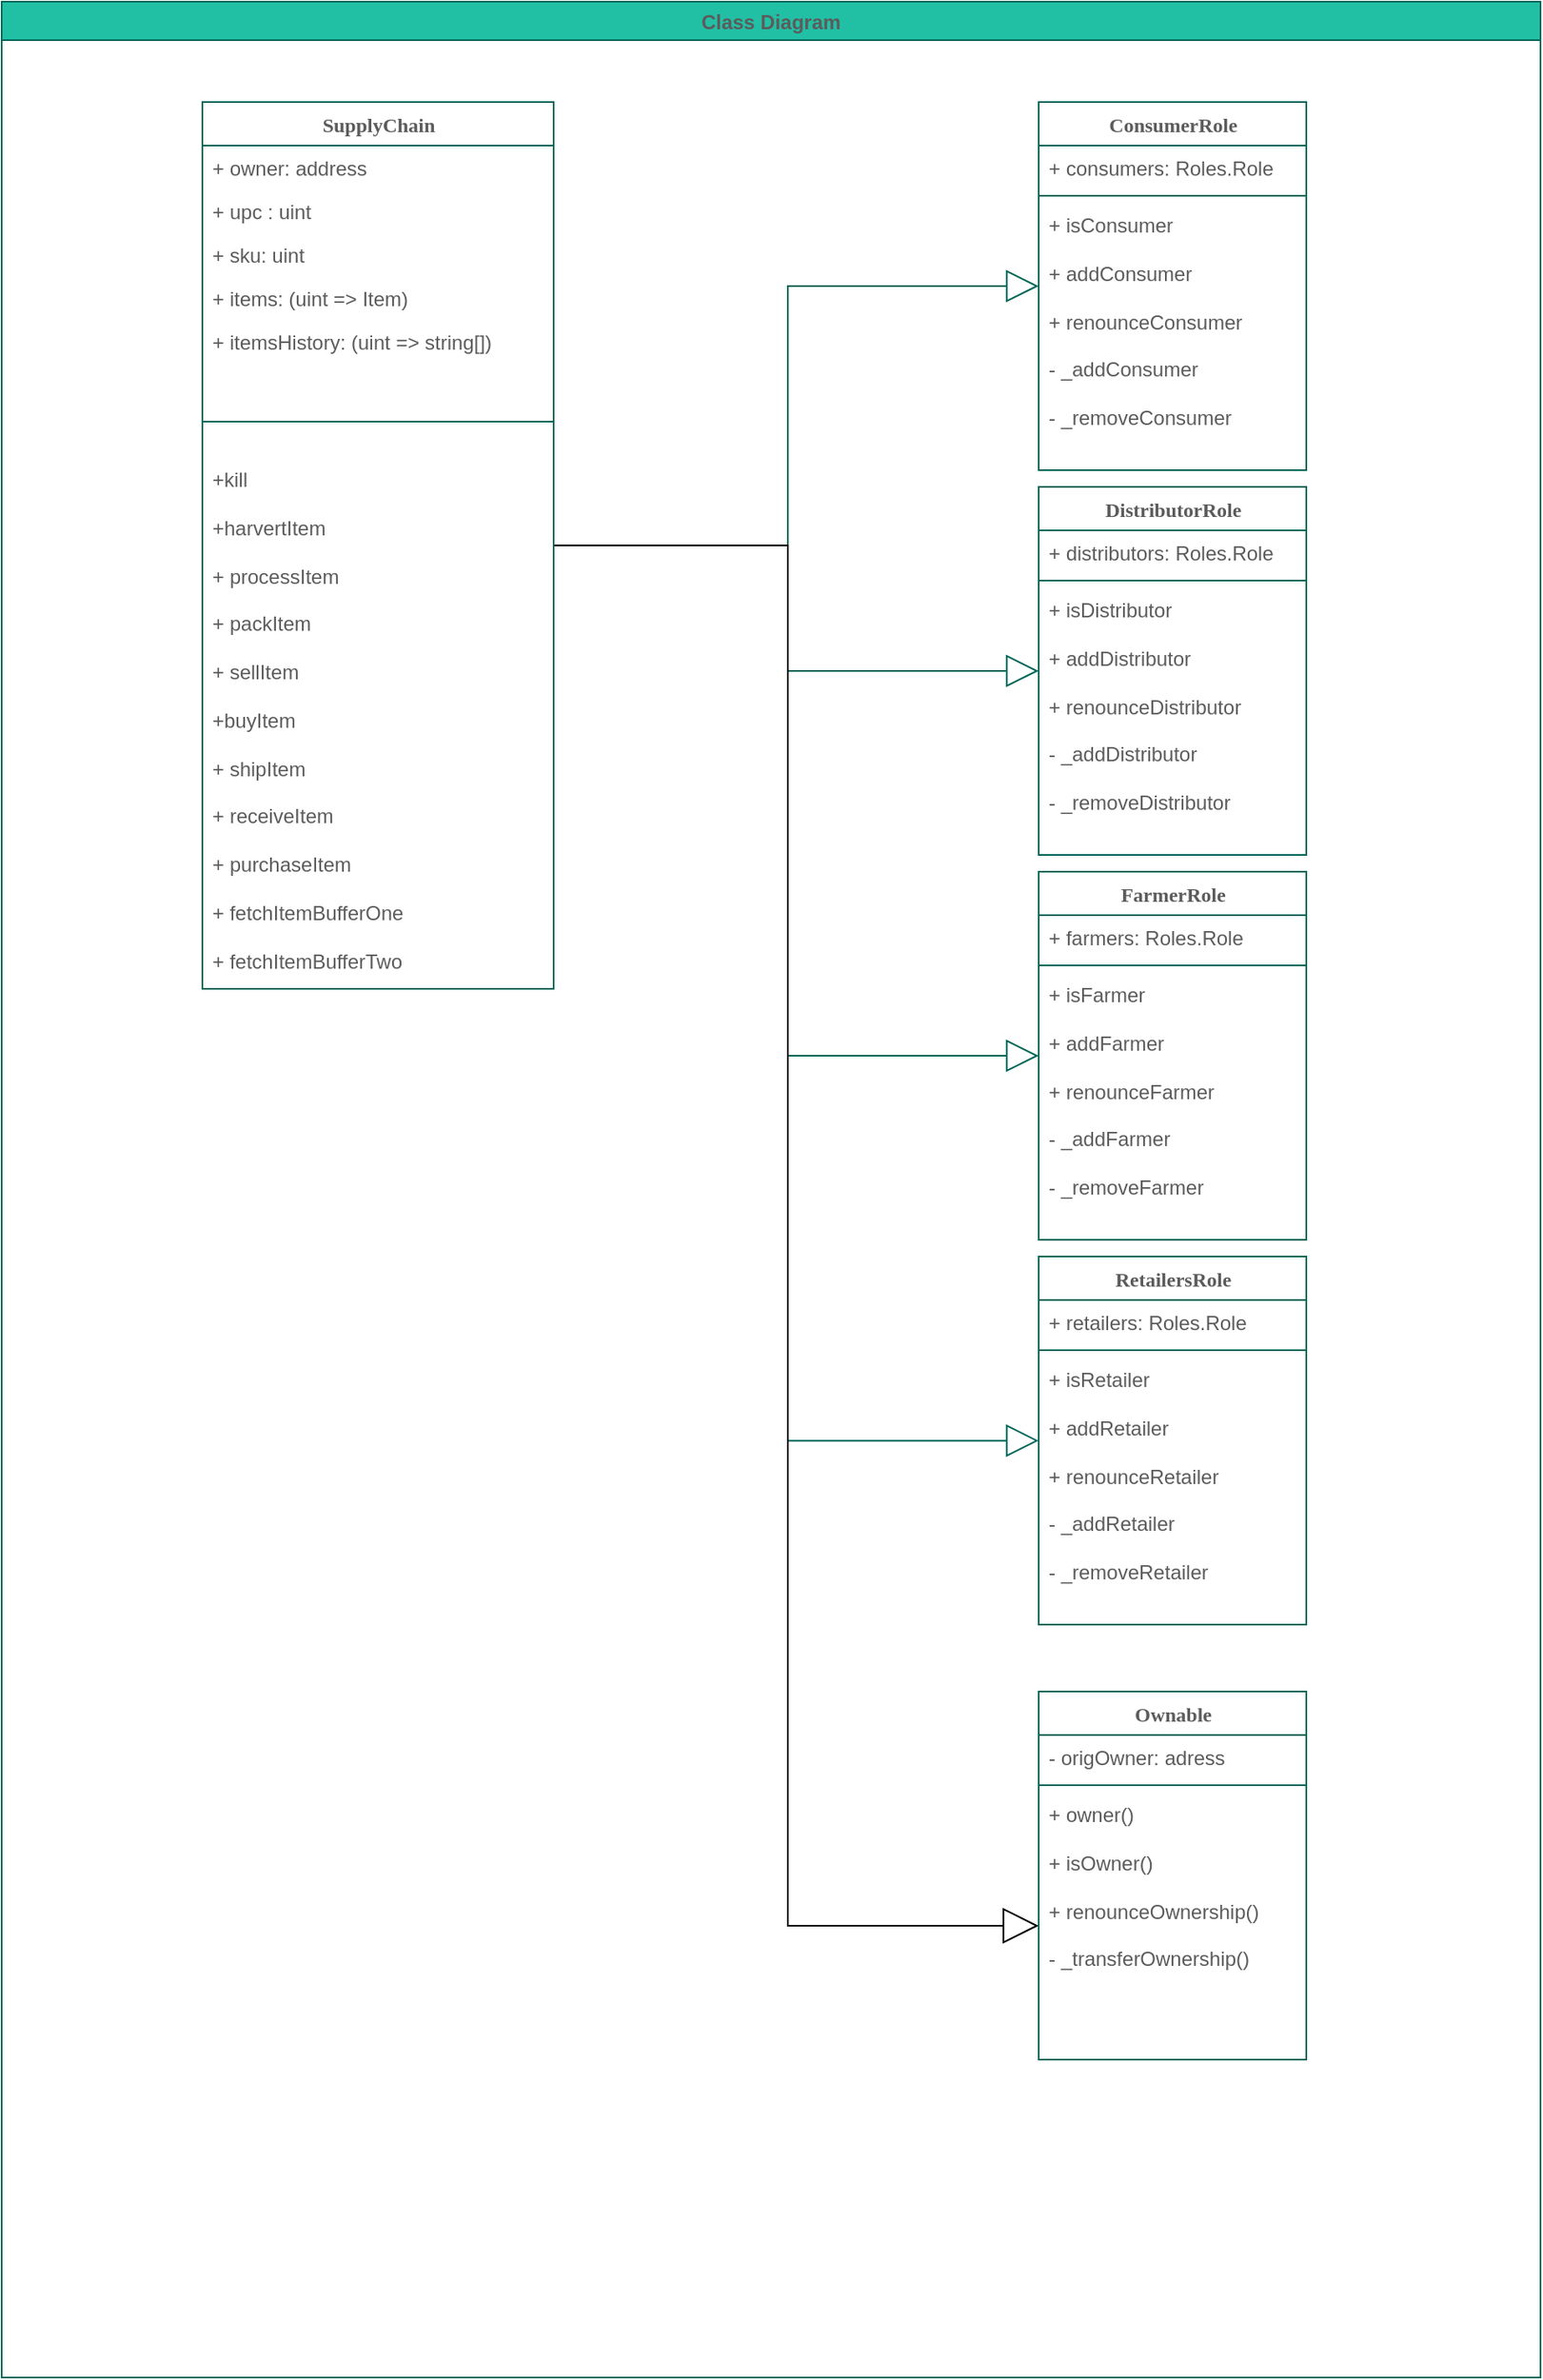 <mxfile version="15.8.6" type="device"><diagram name="Page-1" id="9f46799a-70d6-7492-0946-bef42562c5a5"><mxGraphModel dx="1422" dy="800" grid="1" gridSize="10" guides="1" tooltips="1" connect="1" arrows="1" fold="1" page="1" pageScale="1" pageWidth="1100" pageHeight="850" math="0" shadow="0"><root><mxCell id="0"/><mxCell id="1" parent="0"/><mxCell id="az_spHsR6XTc0bINAgKL-25" style="edgeStyle=orthogonalEdgeStyle;rounded=0;sketch=0;orthogonalLoop=1;jettySize=auto;html=1;fontColor=#5C5C5C;endArrow=block;endFill=0;endSize=17;strokeColor=#006658;strokeWidth=1;fillColor=#21C0A5;" parent="1" source="78961159f06e98e8-43" target="78961159f06e98e8-108" edge="1"><mxGeometry relative="1" as="geometry"/></mxCell><mxCell id="az_spHsR6XTc0bINAgKL-26" style="edgeStyle=orthogonalEdgeStyle;rounded=0;sketch=0;orthogonalLoop=1;jettySize=auto;html=1;fontColor=#5C5C5C;endArrow=block;endFill=0;endSize=17;strokeColor=#006658;strokeWidth=1;fillColor=#21C0A5;" parent="1" source="78961159f06e98e8-43" target="az_spHsR6XTc0bINAgKL-8" edge="1"><mxGeometry relative="1" as="geometry"/></mxCell><mxCell id="az_spHsR6XTc0bINAgKL-27" style="edgeStyle=orthogonalEdgeStyle;rounded=0;sketch=0;orthogonalLoop=1;jettySize=auto;html=1;fontColor=#5C5C5C;endArrow=block;endFill=0;endSize=17;strokeColor=#006658;strokeWidth=1;fillColor=#21C0A5;" parent="1" source="78961159f06e98e8-43" target="az_spHsR6XTc0bINAgKL-12" edge="1"><mxGeometry relative="1" as="geometry"/></mxCell><mxCell id="az_spHsR6XTc0bINAgKL-29" style="edgeStyle=orthogonalEdgeStyle;rounded=0;sketch=0;orthogonalLoop=1;jettySize=auto;html=1;entryX=0;entryY=0.313;entryDx=0;entryDy=0;entryPerimeter=0;fontColor=#5C5C5C;endArrow=block;endFill=0;endSize=17;strokeColor=#006658;strokeWidth=1;fillColor=#21C0A5;" parent="1" source="78961159f06e98e8-43" target="az_spHsR6XTc0bINAgKL-19" edge="1"><mxGeometry relative="1" as="geometry"><Array as="points"><mxPoint x="570" y="355"/><mxPoint x="570" y="890"/></Array></mxGeometry></mxCell><mxCell id="Fj2zQFURgWmySRCrB2nB-6" style="edgeStyle=orthogonalEdgeStyle;rounded=0;orthogonalLoop=1;jettySize=auto;html=1;strokeWidth=1;endArrow=block;endFill=0;endSize=19;" edge="1" parent="1" source="78961159f06e98e8-43" target="Fj2zQFURgWmySRCrB2nB-4"><mxGeometry relative="1" as="geometry"><Array as="points"><mxPoint x="570" y="355"/><mxPoint x="570" y="1180"/></Array></mxGeometry></mxCell><mxCell id="78961159f06e98e8-43" value="SupplyChain" style="swimlane;html=1;fontStyle=1;align=center;verticalAlign=top;childLayout=stackLayout;horizontal=1;startSize=26;horizontalStack=0;resizeParent=1;resizeLast=0;collapsible=1;marginBottom=0;swimlaneFillColor=#ffffff;rounded=0;shadow=0;comic=0;labelBackgroundColor=none;strokeWidth=1;fillColor=none;fontFamily=Verdana;fontSize=12;strokeColor=#006658;fontColor=#5C5C5C;" parent="1" vertex="1"><mxGeometry x="220" y="90" width="210" height="530" as="geometry"/></mxCell><mxCell id="78961159f06e98e8-44" value="+ owner: address" style="text;html=1;strokeColor=none;fillColor=none;align=left;verticalAlign=top;spacingLeft=4;spacingRight=4;whiteSpace=wrap;overflow=hidden;rotatable=0;points=[[0,0.5],[1,0.5]];portConstraint=eastwest;fontColor=#5C5C5C;" parent="78961159f06e98e8-43" vertex="1"><mxGeometry y="26" width="210" height="26" as="geometry"/></mxCell><mxCell id="78961159f06e98e8-45" value="+ upc : uint" style="text;html=1;strokeColor=none;fillColor=none;align=left;verticalAlign=top;spacingLeft=4;spacingRight=4;whiteSpace=wrap;overflow=hidden;rotatable=0;points=[[0,0.5],[1,0.5]];portConstraint=eastwest;fontColor=#5C5C5C;" parent="78961159f06e98e8-43" vertex="1"><mxGeometry y="52" width="210" height="26" as="geometry"/></mxCell><mxCell id="78961159f06e98e8-49" value="+ sku: uint" style="text;html=1;strokeColor=none;fillColor=none;align=left;verticalAlign=top;spacingLeft=4;spacingRight=4;whiteSpace=wrap;overflow=hidden;rotatable=0;points=[[0,0.5],[1,0.5]];portConstraint=eastwest;fontColor=#5C5C5C;" parent="78961159f06e98e8-43" vertex="1"><mxGeometry y="78" width="210" height="26" as="geometry"/></mxCell><mxCell id="78961159f06e98e8-50" value="+ items: (uint =&amp;gt; Item)" style="text;html=1;strokeColor=none;fillColor=none;align=left;verticalAlign=top;spacingLeft=4;spacingRight=4;whiteSpace=wrap;overflow=hidden;rotatable=0;points=[[0,0.5],[1,0.5]];portConstraint=eastwest;fontColor=#5C5C5C;" parent="78961159f06e98e8-43" vertex="1"><mxGeometry y="104" width="210" height="26" as="geometry"/></mxCell><mxCell id="az_spHsR6XTc0bINAgKL-1" value="+ itemsHistory: (uint =&amp;gt; string[])" style="text;html=1;strokeColor=none;fillColor=none;align=left;verticalAlign=top;spacingLeft=4;spacingRight=4;whiteSpace=wrap;overflow=hidden;rotatable=0;points=[[0,0.5],[1,0.5]];portConstraint=eastwest;fontColor=#5C5C5C;" parent="78961159f06e98e8-43" vertex="1"><mxGeometry y="130" width="210" height="40" as="geometry"/></mxCell><mxCell id="78961159f06e98e8-51" value="" style="line;html=1;strokeWidth=1;fillColor=none;align=left;verticalAlign=middle;spacingTop=-1;spacingLeft=3;spacingRight=3;rotatable=0;labelPosition=right;points=[];portConstraint=eastwest;strokeColor=#006658;fontColor=#5C5C5C;" parent="78961159f06e98e8-43" vertex="1"><mxGeometry y="170" width="210" height="42" as="geometry"/></mxCell><mxCell id="78961159f06e98e8-52" value="+kill&lt;br&gt;&lt;br&gt;+harvertItem&lt;br&gt;&lt;br&gt;+ processItem&lt;br&gt;&lt;br&gt;+ packItem&lt;br&gt;&lt;br&gt;+ sellItem&lt;br&gt;&lt;br&gt;+buyItem&lt;br&gt;&lt;br&gt;+ shipItem&lt;br&gt;&lt;br&gt;+ receiveItem&lt;br&gt;&lt;br&gt;+ purchaseItem&lt;br&gt;&lt;br&gt;+ fetchItemBufferOne&lt;br&gt;&lt;br&gt;+ fetchItemBufferTwo" style="text;html=1;strokeColor=none;fillColor=none;align=left;verticalAlign=top;spacingLeft=4;spacingRight=4;whiteSpace=wrap;overflow=hidden;rotatable=0;points=[[0,0.5],[1,0.5]];portConstraint=eastwest;fontColor=#5C5C5C;" parent="78961159f06e98e8-43" vertex="1"><mxGeometry y="212" width="210" height="318" as="geometry"/></mxCell><mxCell id="78961159f06e98e8-108" value="ConsumerRole" style="swimlane;html=1;fontStyle=1;align=center;verticalAlign=top;childLayout=stackLayout;horizontal=1;startSize=26;horizontalStack=0;resizeParent=1;resizeLast=0;collapsible=1;marginBottom=0;swimlaneFillColor=#ffffff;rounded=0;shadow=0;comic=0;labelBackgroundColor=none;strokeWidth=1;fillColor=none;fontFamily=Verdana;fontSize=12;strokeColor=#006658;fontColor=#5C5C5C;" parent="1" vertex="1"><mxGeometry x="720" y="90" width="160" height="220" as="geometry"><mxRectangle x="920" y="60" width="110" height="26" as="alternateBounds"/></mxGeometry></mxCell><mxCell id="78961159f06e98e8-109" value="+ consumers: Roles.Role" style="text;html=1;strokeColor=none;fillColor=none;align=left;verticalAlign=top;spacingLeft=4;spacingRight=4;whiteSpace=wrap;overflow=hidden;rotatable=0;points=[[0,0.5],[1,0.5]];portConstraint=eastwest;fontColor=#5C5C5C;" parent="78961159f06e98e8-108" vertex="1"><mxGeometry y="26" width="160" height="26" as="geometry"/></mxCell><mxCell id="78961159f06e98e8-116" value="" style="line;html=1;strokeWidth=1;fillColor=none;align=left;verticalAlign=middle;spacingTop=-1;spacingLeft=3;spacingRight=3;rotatable=0;labelPosition=right;points=[];portConstraint=eastwest;strokeColor=#006658;fontColor=#5C5C5C;" parent="78961159f06e98e8-108" vertex="1"><mxGeometry y="52" width="160" height="8" as="geometry"/></mxCell><mxCell id="78961159f06e98e8-117" value="+ isConsumer&lt;br&gt;&lt;br&gt;+ addConsumer&lt;br&gt;&lt;br&gt;+ renounceConsumer&lt;br&gt;&lt;br&gt;- _addConsumer&lt;br&gt;&lt;br&gt;- _removeConsumer" style="text;html=1;strokeColor=none;fillColor=none;align=left;verticalAlign=top;spacingLeft=4;spacingRight=4;whiteSpace=wrap;overflow=hidden;rotatable=0;points=[[0,0.5],[1,0.5]];portConstraint=eastwest;fontColor=#5C5C5C;" parent="78961159f06e98e8-108" vertex="1"><mxGeometry y="60" width="160" height="160" as="geometry"/></mxCell><mxCell id="az_spHsR6XTc0bINAgKL-8" value="DistributorRole" style="swimlane;html=1;fontStyle=1;align=center;verticalAlign=top;childLayout=stackLayout;horizontal=1;startSize=26;horizontalStack=0;resizeParent=1;resizeLast=0;collapsible=1;marginBottom=0;swimlaneFillColor=#ffffff;rounded=0;shadow=0;comic=0;labelBackgroundColor=none;strokeWidth=1;fillColor=none;fontFamily=Verdana;fontSize=12;strokeColor=#006658;fontColor=#5C5C5C;" parent="1" vertex="1"><mxGeometry x="720" y="320" width="160" height="220" as="geometry"><mxRectangle x="920" y="60" width="110" height="26" as="alternateBounds"/></mxGeometry></mxCell><mxCell id="az_spHsR6XTc0bINAgKL-9" value="+ distributors: Roles.Role" style="text;html=1;strokeColor=none;fillColor=none;align=left;verticalAlign=top;spacingLeft=4;spacingRight=4;whiteSpace=wrap;overflow=hidden;rotatable=0;points=[[0,0.5],[1,0.5]];portConstraint=eastwest;fontColor=#5C5C5C;" parent="az_spHsR6XTc0bINAgKL-8" vertex="1"><mxGeometry y="26" width="160" height="26" as="geometry"/></mxCell><mxCell id="az_spHsR6XTc0bINAgKL-10" value="" style="line;html=1;strokeWidth=1;fillColor=none;align=left;verticalAlign=middle;spacingTop=-1;spacingLeft=3;spacingRight=3;rotatable=0;labelPosition=right;points=[];portConstraint=eastwest;strokeColor=#006658;fontColor=#5C5C5C;" parent="az_spHsR6XTc0bINAgKL-8" vertex="1"><mxGeometry y="52" width="160" height="8" as="geometry"/></mxCell><mxCell id="az_spHsR6XTc0bINAgKL-11" value="&lt;div&gt;+ isDistributor&lt;/div&gt;&lt;div&gt;&lt;br&gt;&lt;/div&gt;&lt;div&gt;+ addDistributor&lt;/div&gt;&lt;div&gt;&lt;br&gt;&lt;/div&gt;&lt;div&gt;+ renounceDistributor&lt;/div&gt;&lt;div&gt;&lt;br&gt;&lt;/div&gt;&lt;div&gt;- _addDistributor&lt;/div&gt;&lt;div&gt;&lt;br&gt;&lt;/div&gt;&lt;div&gt;- _removeDistributor&lt;/div&gt;" style="text;html=1;strokeColor=none;fillColor=none;align=left;verticalAlign=top;spacingLeft=4;spacingRight=4;whiteSpace=wrap;overflow=hidden;rotatable=0;points=[[0,0.5],[1,0.5]];portConstraint=eastwest;fontColor=#5C5C5C;" parent="az_spHsR6XTc0bINAgKL-8" vertex="1"><mxGeometry y="60" width="160" height="160" as="geometry"/></mxCell><mxCell id="az_spHsR6XTc0bINAgKL-12" value="FarmerRole" style="swimlane;html=1;fontStyle=1;align=center;verticalAlign=top;childLayout=stackLayout;horizontal=1;startSize=26;horizontalStack=0;resizeParent=1;resizeLast=0;collapsible=1;marginBottom=0;swimlaneFillColor=#ffffff;rounded=0;shadow=0;comic=0;labelBackgroundColor=none;strokeWidth=1;fillColor=none;fontFamily=Verdana;fontSize=12;strokeColor=#006658;fontColor=#5C5C5C;" parent="1" vertex="1"><mxGeometry x="720" y="550" width="160" height="220" as="geometry"><mxRectangle x="920" y="60" width="110" height="26" as="alternateBounds"/></mxGeometry></mxCell><mxCell id="az_spHsR6XTc0bINAgKL-13" value="+ farmers: Roles.Role" style="text;html=1;strokeColor=none;fillColor=none;align=left;verticalAlign=top;spacingLeft=4;spacingRight=4;whiteSpace=wrap;overflow=hidden;rotatable=0;points=[[0,0.5],[1,0.5]];portConstraint=eastwest;fontColor=#5C5C5C;" parent="az_spHsR6XTc0bINAgKL-12" vertex="1"><mxGeometry y="26" width="160" height="26" as="geometry"/></mxCell><mxCell id="az_spHsR6XTc0bINAgKL-14" value="" style="line;html=1;strokeWidth=1;fillColor=none;align=left;verticalAlign=middle;spacingTop=-1;spacingLeft=3;spacingRight=3;rotatable=0;labelPosition=right;points=[];portConstraint=eastwest;strokeColor=#006658;fontColor=#5C5C5C;" parent="az_spHsR6XTc0bINAgKL-12" vertex="1"><mxGeometry y="52" width="160" height="8" as="geometry"/></mxCell><mxCell id="az_spHsR6XTc0bINAgKL-15" value="&lt;div&gt;+ isFarmer&lt;/div&gt;&lt;div&gt;&lt;br&gt;&lt;/div&gt;&lt;div&gt;+ addFarmer&lt;/div&gt;&lt;div&gt;&lt;br&gt;&lt;/div&gt;&lt;div&gt;+ renounceFarmer&lt;/div&gt;&lt;div&gt;&lt;br&gt;&lt;/div&gt;&lt;div&gt;- _addFarmer&lt;/div&gt;&lt;div&gt;&lt;br&gt;&lt;/div&gt;&lt;div&gt;- _removeFarmer&lt;/div&gt;" style="text;html=1;strokeColor=none;fillColor=none;align=left;verticalAlign=top;spacingLeft=4;spacingRight=4;whiteSpace=wrap;overflow=hidden;rotatable=0;points=[[0,0.5],[1,0.5]];portConstraint=eastwest;fontColor=#5C5C5C;" parent="az_spHsR6XTc0bINAgKL-12" vertex="1"><mxGeometry y="60" width="160" height="160" as="geometry"/></mxCell><mxCell id="az_spHsR6XTc0bINAgKL-16" value="RetailersRole" style="swimlane;html=1;fontStyle=1;align=center;verticalAlign=top;childLayout=stackLayout;horizontal=1;startSize=26;horizontalStack=0;resizeParent=1;resizeLast=0;collapsible=1;marginBottom=0;swimlaneFillColor=#ffffff;rounded=0;shadow=0;comic=0;labelBackgroundColor=none;strokeWidth=1;fillColor=none;fontFamily=Verdana;fontSize=12;strokeColor=#006658;fontColor=#5C5C5C;" parent="1" vertex="1"><mxGeometry x="720" y="780" width="160" height="220" as="geometry"><mxRectangle x="920" y="60" width="110" height="26" as="alternateBounds"/></mxGeometry></mxCell><mxCell id="az_spHsR6XTc0bINAgKL-17" value="+ retailers: Roles.Role" style="text;html=1;strokeColor=none;fillColor=none;align=left;verticalAlign=top;spacingLeft=4;spacingRight=4;whiteSpace=wrap;overflow=hidden;rotatable=0;points=[[0,0.5],[1,0.5]];portConstraint=eastwest;fontColor=#5C5C5C;" parent="az_spHsR6XTc0bINAgKL-16" vertex="1"><mxGeometry y="26" width="160" height="26" as="geometry"/></mxCell><mxCell id="az_spHsR6XTc0bINAgKL-18" value="" style="line;html=1;strokeWidth=1;fillColor=none;align=left;verticalAlign=middle;spacingTop=-1;spacingLeft=3;spacingRight=3;rotatable=0;labelPosition=right;points=[];portConstraint=eastwest;strokeColor=#006658;fontColor=#5C5C5C;" parent="az_spHsR6XTc0bINAgKL-16" vertex="1"><mxGeometry y="52" width="160" height="8" as="geometry"/></mxCell><mxCell id="az_spHsR6XTc0bINAgKL-19" value="&lt;div&gt;+ isRetailer&lt;/div&gt;&lt;div&gt;&lt;br&gt;&lt;/div&gt;&lt;div&gt;+ addRetailer&lt;/div&gt;&lt;div&gt;&lt;br&gt;&lt;/div&gt;&lt;div&gt;+ renounceRetailer&lt;/div&gt;&lt;div&gt;&lt;br&gt;&lt;/div&gt;&lt;div&gt;- _addRetailer&lt;/div&gt;&lt;div&gt;&lt;br&gt;&lt;/div&gt;&lt;div&gt;- _removeRetailer&lt;/div&gt;" style="text;html=1;strokeColor=none;fillColor=none;align=left;verticalAlign=top;spacingLeft=4;spacingRight=4;whiteSpace=wrap;overflow=hidden;rotatable=0;points=[[0,0.5],[1,0.5]];portConstraint=eastwest;fontColor=#5C5C5C;" parent="az_spHsR6XTc0bINAgKL-16" vertex="1"><mxGeometry y="60" width="160" height="160" as="geometry"/></mxCell><mxCell id="az_spHsR6XTc0bINAgKL-30" value="Class Diagram" style="swimlane;rounded=0;sketch=0;fontColor=#5C5C5C;strokeColor=#006658;fillColor=#21C0A5;" parent="1" vertex="1"><mxGeometry x="100" y="30" width="920" height="1420" as="geometry"/></mxCell><mxCell id="Fj2zQFURgWmySRCrB2nB-1" value="Ownable" style="swimlane;html=1;fontStyle=1;align=center;verticalAlign=top;childLayout=stackLayout;horizontal=1;startSize=26;horizontalStack=0;resizeParent=1;resizeLast=0;collapsible=1;marginBottom=0;swimlaneFillColor=#ffffff;rounded=0;shadow=0;comic=0;labelBackgroundColor=none;strokeWidth=1;fillColor=none;fontFamily=Verdana;fontSize=12;strokeColor=#006658;fontColor=#5C5C5C;" vertex="1" parent="az_spHsR6XTc0bINAgKL-30"><mxGeometry x="620" y="1010" width="160" height="220" as="geometry"><mxRectangle x="920" y="60" width="110" height="26" as="alternateBounds"/></mxGeometry></mxCell><mxCell id="Fj2zQFURgWmySRCrB2nB-2" value="- origOwner: adress" style="text;html=1;strokeColor=none;fillColor=none;align=left;verticalAlign=top;spacingLeft=4;spacingRight=4;whiteSpace=wrap;overflow=hidden;rotatable=0;points=[[0,0.5],[1,0.5]];portConstraint=eastwest;fontColor=#5C5C5C;" vertex="1" parent="Fj2zQFURgWmySRCrB2nB-1"><mxGeometry y="26" width="160" height="26" as="geometry"/></mxCell><mxCell id="Fj2zQFURgWmySRCrB2nB-3" value="" style="line;html=1;strokeWidth=1;fillColor=none;align=left;verticalAlign=middle;spacingTop=-1;spacingLeft=3;spacingRight=3;rotatable=0;labelPosition=right;points=[];portConstraint=eastwest;strokeColor=#006658;fontColor=#5C5C5C;" vertex="1" parent="Fj2zQFURgWmySRCrB2nB-1"><mxGeometry y="52" width="160" height="8" as="geometry"/></mxCell><mxCell id="Fj2zQFURgWmySRCrB2nB-4" value="&lt;div&gt;+ owner()&lt;/div&gt;&lt;div&gt;&lt;br&gt;&lt;/div&gt;&lt;div&gt;+ isOwner()&lt;/div&gt;&lt;div&gt;&lt;br&gt;&lt;/div&gt;&lt;div&gt;+ renounceOwnership()&lt;/div&gt;&lt;div&gt;&lt;br&gt;&lt;/div&gt;&lt;div&gt;- _transferOwnership()&lt;/div&gt;&lt;div&gt;&lt;br&gt;&lt;/div&gt;&lt;div&gt;&lt;br&gt;&lt;/div&gt;" style="text;html=1;strokeColor=none;fillColor=none;align=left;verticalAlign=top;spacingLeft=4;spacingRight=4;whiteSpace=wrap;overflow=hidden;rotatable=0;points=[[0,0.5],[1,0.5]];portConstraint=eastwest;fontColor=#5C5C5C;" vertex="1" parent="Fj2zQFURgWmySRCrB2nB-1"><mxGeometry y="60" width="160" height="160" as="geometry"/></mxCell></root></mxGraphModel></diagram></mxfile>